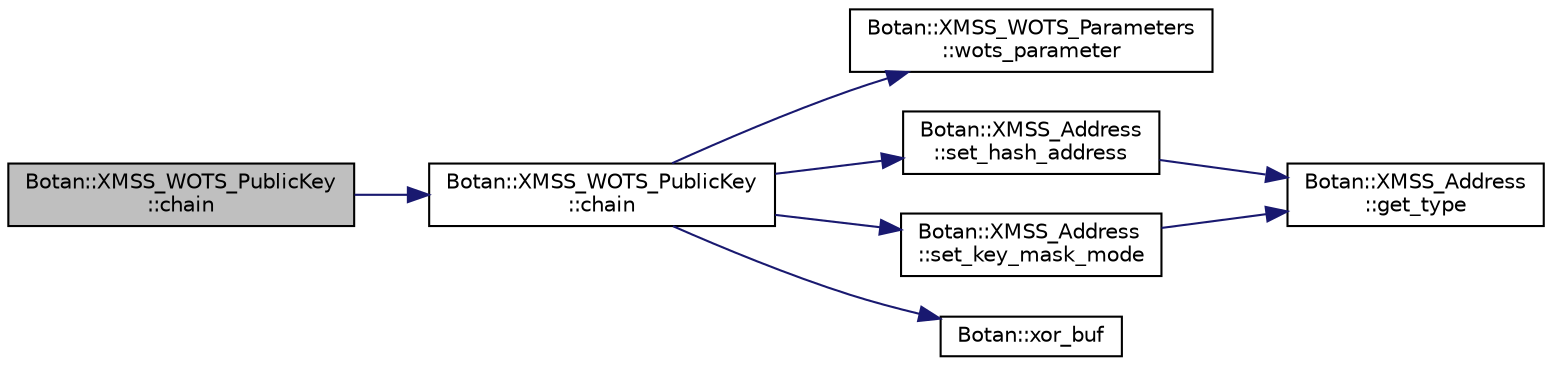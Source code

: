 digraph "Botan::XMSS_WOTS_PublicKey::chain"
{
  edge [fontname="Helvetica",fontsize="10",labelfontname="Helvetica",labelfontsize="10"];
  node [fontname="Helvetica",fontsize="10",shape=record];
  rankdir="LR";
  Node22 [label="Botan::XMSS_WOTS_PublicKey\l::chain",height=0.2,width=0.4,color="black", fillcolor="grey75", style="filled", fontcolor="black"];
  Node22 -> Node23 [color="midnightblue",fontsize="10",style="solid"];
  Node23 [label="Botan::XMSS_WOTS_PublicKey\l::chain",height=0.2,width=0.4,color="black", fillcolor="white", style="filled",URL="$class_botan_1_1_x_m_s_s___w_o_t_s___public_key.html#ac94af1061b3136b52bacfc200710b809"];
  Node23 -> Node24 [color="midnightblue",fontsize="10",style="solid"];
  Node24 [label="Botan::XMSS_WOTS_Parameters\l::wots_parameter",height=0.2,width=0.4,color="black", fillcolor="white", style="filled",URL="$class_botan_1_1_x_m_s_s___w_o_t_s___parameters.html#a1226fc756a477864962d5a0d1c88184b"];
  Node23 -> Node25 [color="midnightblue",fontsize="10",style="solid"];
  Node25 [label="Botan::XMSS_Address\l::set_hash_address",height=0.2,width=0.4,color="black", fillcolor="white", style="filled",URL="$class_botan_1_1_x_m_s_s___address.html#a0a5d46d9a17f3a39808356d079b592fa"];
  Node25 -> Node26 [color="midnightblue",fontsize="10",style="solid"];
  Node26 [label="Botan::XMSS_Address\l::get_type",height=0.2,width=0.4,color="black", fillcolor="white", style="filled",URL="$class_botan_1_1_x_m_s_s___address.html#a278cf3ba854261fd2c73fbc996fb89b1"];
  Node23 -> Node27 [color="midnightblue",fontsize="10",style="solid"];
  Node27 [label="Botan::XMSS_Address\l::set_key_mask_mode",height=0.2,width=0.4,color="black", fillcolor="white", style="filled",URL="$class_botan_1_1_x_m_s_s___address.html#a12a0bcf65685053363b944be811f57db"];
  Node27 -> Node26 [color="midnightblue",fontsize="10",style="solid"];
  Node23 -> Node28 [color="midnightblue",fontsize="10",style="solid"];
  Node28 [label="Botan::xor_buf",height=0.2,width=0.4,color="black", fillcolor="white", style="filled",URL="$namespace_botan.html#a9c8197d5fc973d59ae216ca5f865be55"];
}
